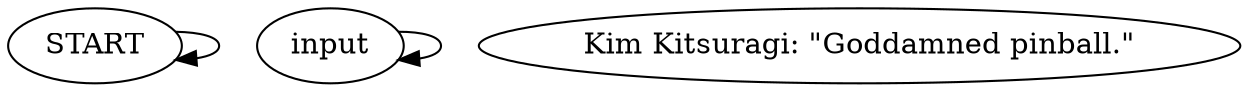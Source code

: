 # WHIRLING F1 / KIM FIRST VISIT barks
# Kim doesn't like pinball.
# ==================================================
digraph G {
	  0 [label="START"];
	  1 [label="input"];
	  2 [label="Kim Kitsuragi: \"Goddamned pinball.\""];
	  0 -> 0
	  1 -> 1
}

